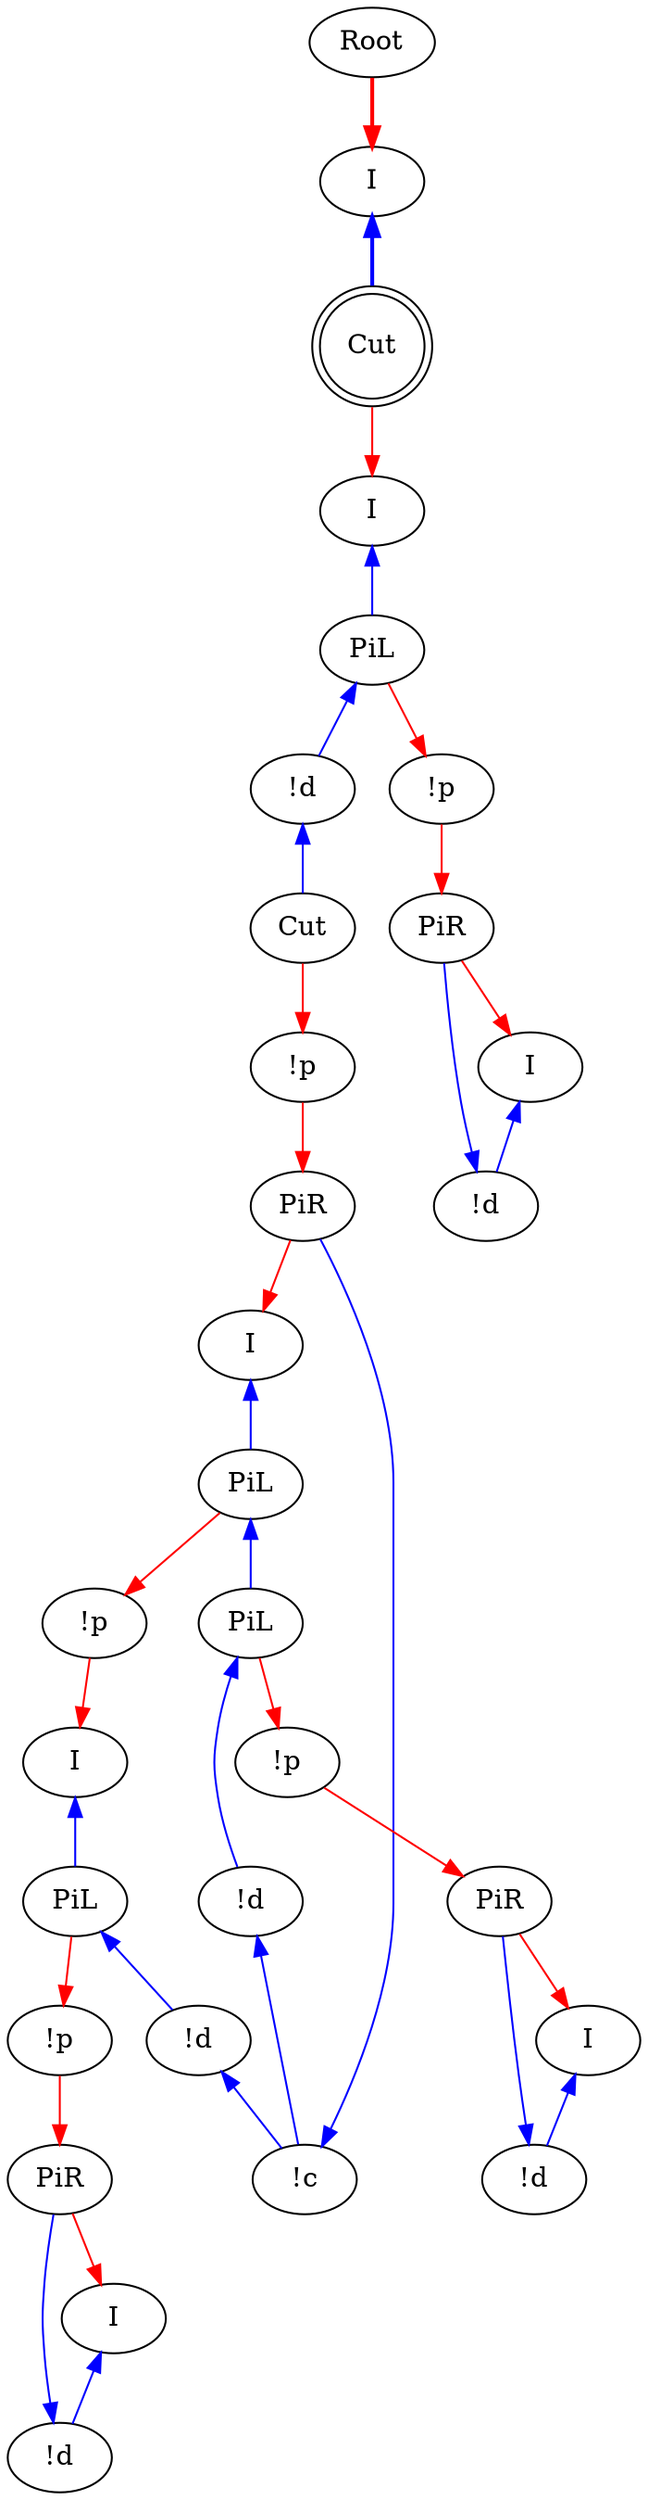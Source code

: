 digraph {
"Root0" [label="Root"]
"!p0" [label="!p"]
"Cut0" [label="Cut"]
"PiR0" [label="PiR"]
"!c0" [label="!c"]
"!d0" [label="!d"]
"PiL0" [label="PiL"]
"PiL1" [label="PiL"]
"I0" [label="I"]
"!p1" [label="!p"]
"PiR1" [label="PiR"]
"!d1" [label="!d"]
"I1" [label="I"]
"!p2" [label="!p"]
"!d2" [label="!d"]
"PiL2" [label="PiL"]
"I2" [label="I"]
"!d3" [label="!d"]
"PiL3" [label="PiL"]
"I3" [label="I"]
"!p3" [label="!p"]
"!p4" [label="!p"]
"PiR2" [label="PiR"]
"PiR3" [label="PiR"]
"!d4" [label="!d"]
"I4" [label="I"]
"!d5" [label="!d"]
"I5" [label="I"]
"I6" [label="I"]
"Cut1" [label="Cut",shape=doublecircle]
"PiL2" -> "!p3"[color=red,tooltip="e100"]
"PiL3" -> "!d3"[color=blue,tooltip="e103",dir=back]
"I3" -> "PiL3"[color=blue,tooltip="e105",dir=back]
"PiL3" -> "!p4"[color=red,tooltip="e107"]
"!p3" -> "PiR2"[color=red,tooltip="e108"]
"!p4" -> "PiR3"[color=red,tooltip="e111"]
"!d4" -> "PiR2"[color=blue,tooltip="e112",dir=back]
"PiR2" -> "I4"[color=red,tooltip="e114"]
"!d5" -> "PiR3"[color=blue,tooltip="e117",dir=back]
"PiR3" -> "I6"[color=red,tooltip="e119"]
"I4" -> "!d4"[color=blue,tooltip="e120",dir=back]
"I5" -> "Cut1"[color=blue,tooltip="e122",penwidth=2,dir=back]
"I6" -> "!d5"[color=blue,tooltip="e123",dir=back]
"!d2" -> "Cut0"[color=blue,tooltip="e23",dir=back]
"Cut0" -> "!p0"[color=red,tooltip="e37"]
"!p0" -> "PiR0"[color=red,tooltip="e39"]
"!c0" -> "PiR0"[color=blue,tooltip="e41",dir=back]
"PiR0" -> "I0"[color=red,tooltip="e43"]
"!d0" -> "!c0"[color=blue,tooltip="e46",dir=back]
"!d3" -> "!c0"[color=blue,tooltip="e47",dir=back]
"PiL0" -> "!d0"[color=blue,tooltip="e49",dir=back]
"PiL1" -> "PiL0"[color=blue,tooltip="e51",dir=back]
"PiL0" -> "!p1"[color=red,tooltip="e53"]
"I0" -> "PiL1"[color=blue,tooltip="e55",dir=back]
"PiL1" -> "!p2"[color=red,tooltip="e57"]
"!p1" -> "PiR1"[color=red,tooltip="e85"]
"!d1" -> "PiR1"[color=blue,tooltip="e87",dir=back]
"PiR1" -> "I1"[color=red,tooltip="e89"]
"I1" -> "!d1"[color=blue,tooltip="e91",dir=back]
"Cut1" -> "I2"[color=red,tooltip="e92"]
"!p2" -> "I3"[color=red,tooltip="e95"]
"PiL2" -> "!d2"[color=blue,tooltip="e96",dir=back]
"I2" -> "PiL2"[color=blue,tooltip="e98",dir=back]
"Root0" -> "I5"[color=red,tooltip="rettop",penwidth=2]
}
